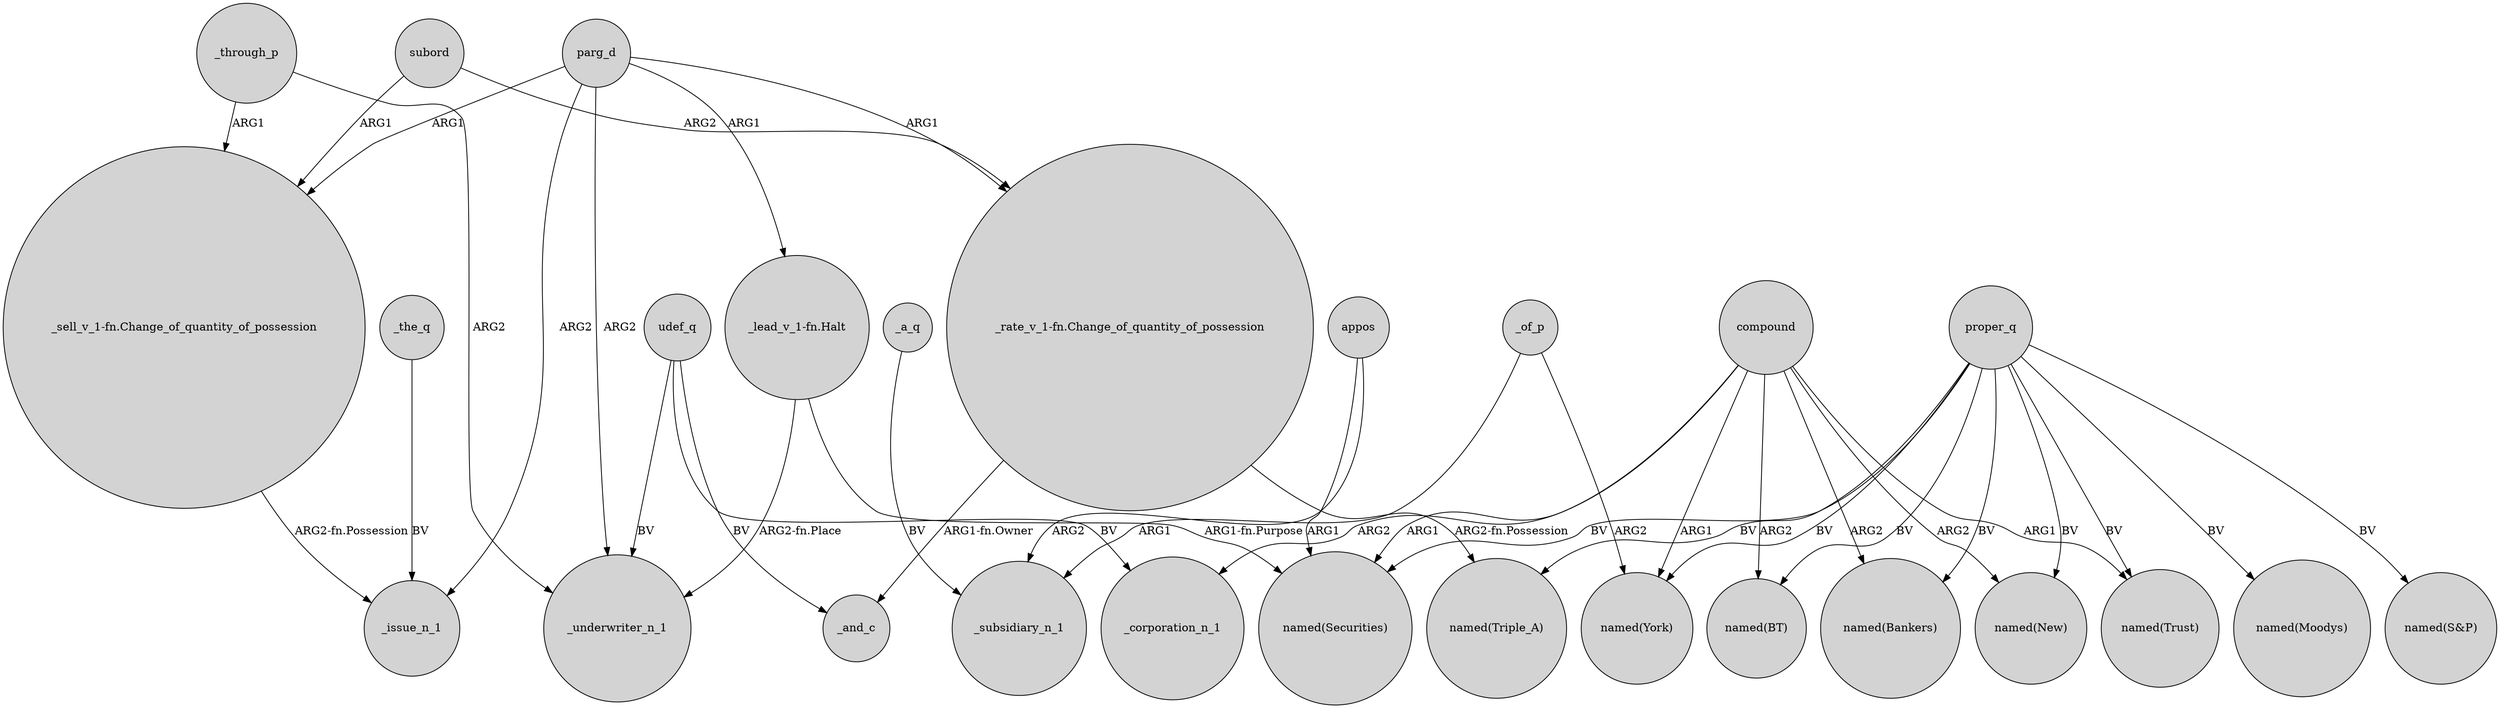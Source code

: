 digraph {
	node [shape=circle style=filled]
	proper_q -> "named(Trust)" [label=BV]
	"_sell_v_1-fn.Change_of_quantity_of_possession" -> _issue_n_1 [label="ARG2-fn.Possession"]
	_a_q -> _subsidiary_n_1 [label=BV]
	proper_q -> "named(Securities)" [label=BV]
	compound -> "named(Bankers)" [label=ARG2]
	compound -> "named(New)" [label=ARG2]
	compound -> "named(Trust)" [label=ARG1]
	proper_q -> "named(New)" [label=BV]
	proper_q -> "named(Moodys)" [label=BV]
	_of_p -> _subsidiary_n_1 [label=ARG1]
	proper_q -> "named(S&P)" [label=BV]
	udef_q -> _and_c [label=BV]
	"_rate_v_1-fn.Change_of_quantity_of_possession" -> "named(Triple_A)" [label="ARG2-fn.Possession"]
	subord -> "_sell_v_1-fn.Change_of_quantity_of_possession" [label=ARG1]
	parg_d -> "_sell_v_1-fn.Change_of_quantity_of_possession" [label=ARG1]
	proper_q -> "named(York)" [label=BV]
	compound -> "named(Securities)" [label=ARG1]
	_through_p -> _underwriter_n_1 [label=ARG2]
	udef_q -> _underwriter_n_1 [label=BV]
	subord -> "_rate_v_1-fn.Change_of_quantity_of_possession" [label=ARG2]
	parg_d -> "_lead_v_1-fn.Halt" [label=ARG1]
	appos -> _subsidiary_n_1 [label=ARG2]
	compound -> "named(BT)" [label=ARG2]
	"_lead_v_1-fn.Halt" -> _underwriter_n_1 [label="ARG2-fn.Place"]
	proper_q -> "named(Bankers)" [label=BV]
	parg_d -> "_rate_v_1-fn.Change_of_quantity_of_possession" [label=ARG1]
	proper_q -> "named(Triple_A)" [label=BV]
	compound -> _corporation_n_1 [label=ARG2]
	udef_q -> _corporation_n_1 [label=BV]
	parg_d -> _issue_n_1 [label=ARG2]
	parg_d -> _underwriter_n_1 [label=ARG2]
	_through_p -> "_sell_v_1-fn.Change_of_quantity_of_possession" [label=ARG1]
	compound -> "named(York)" [label=ARG1]
	proper_q -> "named(BT)" [label=BV]
	"_lead_v_1-fn.Halt" -> "named(Securities)" [label="ARG1-fn.Purpose"]
	appos -> "named(Securities)" [label=ARG1]
	"_rate_v_1-fn.Change_of_quantity_of_possession" -> _and_c [label="ARG1-fn.Owner"]
	_of_p -> "named(York)" [label=ARG2]
	_the_q -> _issue_n_1 [label=BV]
}
